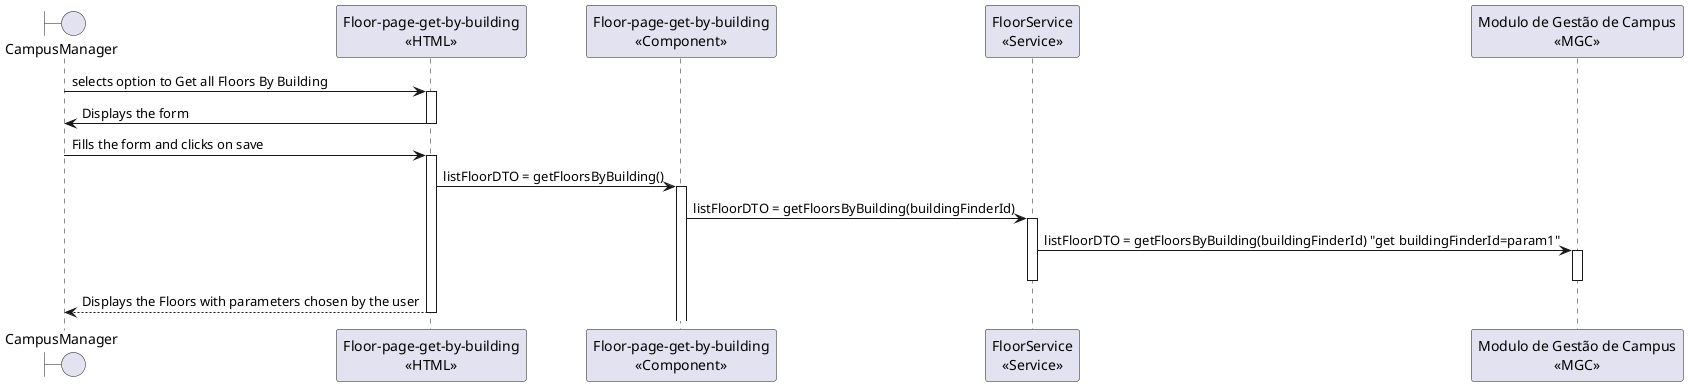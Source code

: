 @startuml
boundary "CampusManager" as x
participant "Floor-page-get-by-building\n<<HTML>>" as HTML
participant "Floor-page-get-by-building\n<<Component>>" as Component
participant "FloorService\n<<Service>>" as Service
participant "Modulo de Gestão de Campus\n<<MGC>>" as MGC

x -> HTML: selects option to Get all Floors By Building
activate HTML


x <- HTML: Displays the form
deactivate HTML
x -> HTML: Fills the form and clicks on save
activate HTML
HTML -> Component: listFloorDTO = getFloorsByBuilding()
activate Component
Component -> Service: listFloorDTO = getFloorsByBuilding(buildingFinderId)
activate Service
Service -> MGC: listFloorDTO = getFloorsByBuilding(buildingFinderId) "get buildingFinderId=param1"
activate MGC
deactivate MGC
deactivate Service


x <-- HTML: Displays the Floors with parameters chosen by the user
deactivate HTML

deactivate HTML

@enduml
